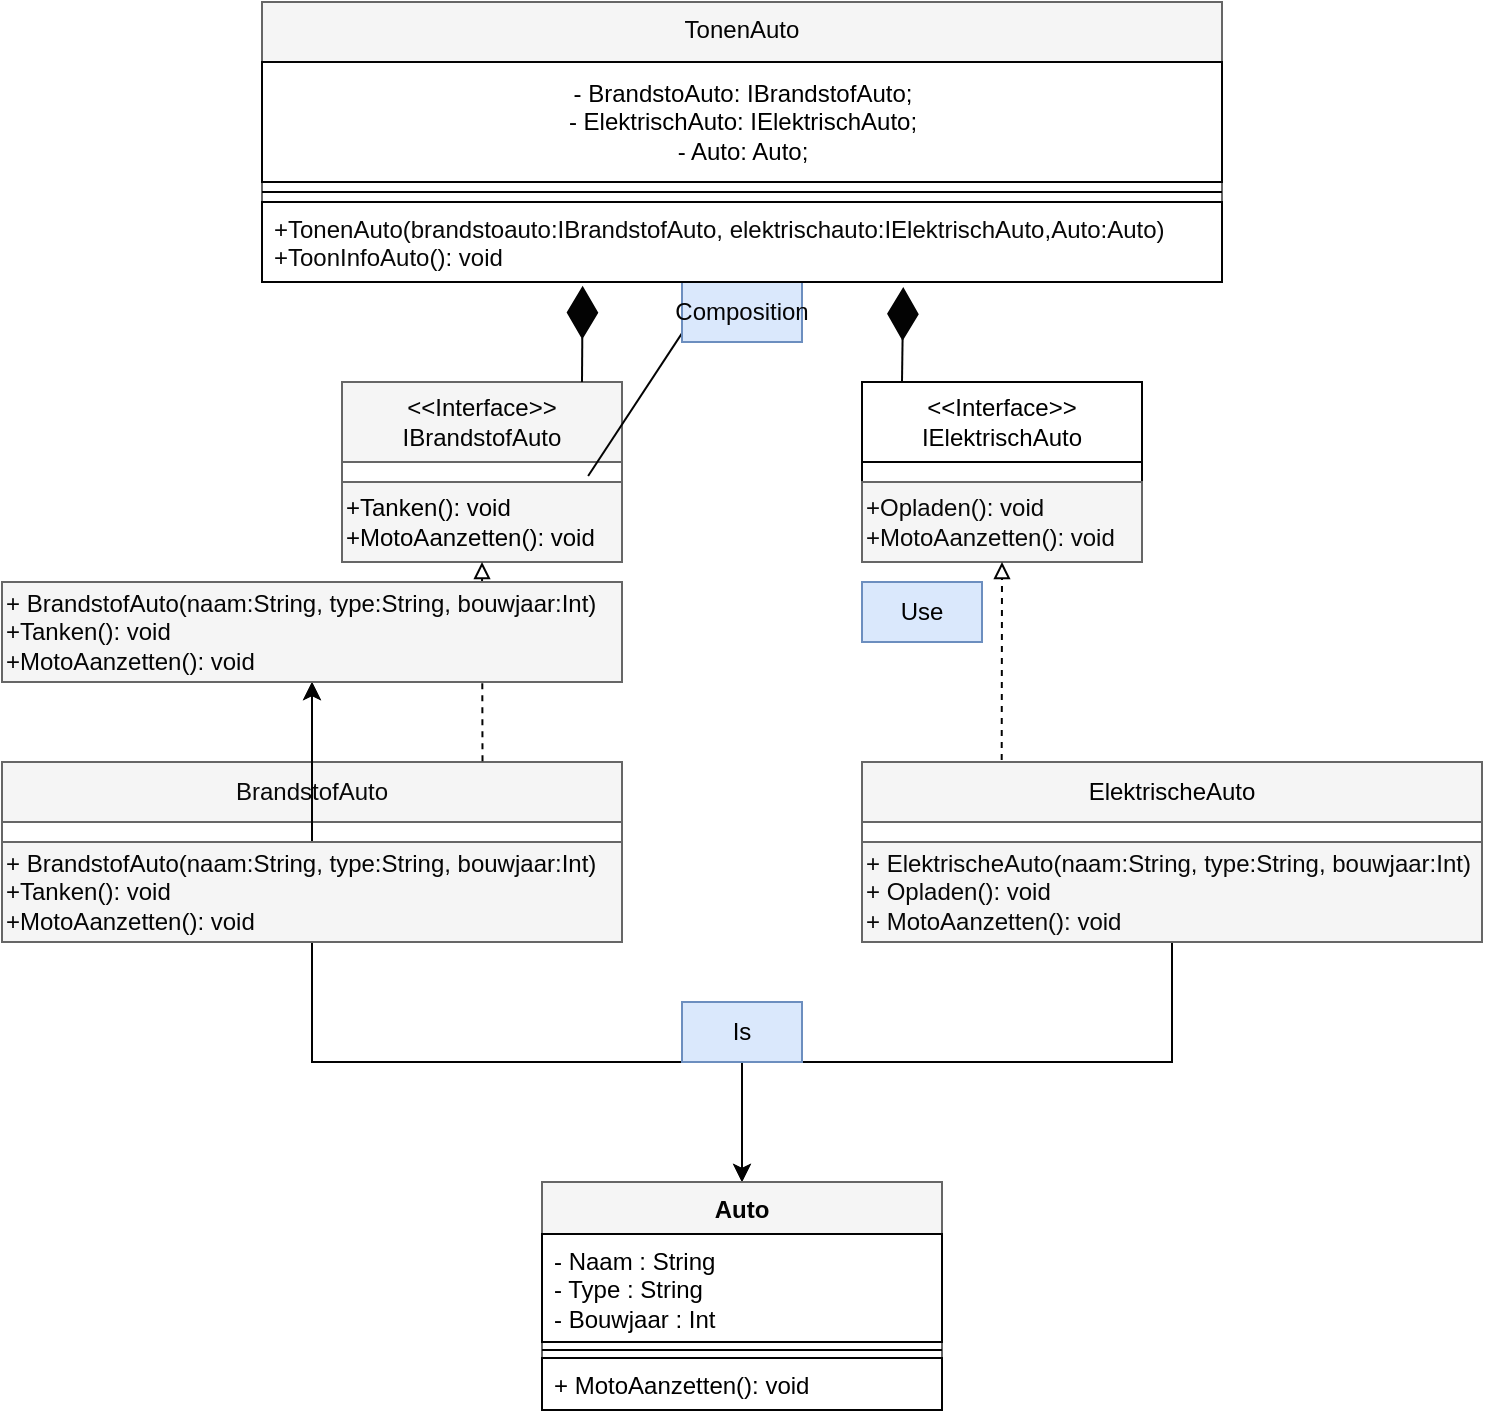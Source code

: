 <mxfile>
    <diagram id="IMpaOQ4hiIl60WFNixn_" name="Page-1">
        <mxGraphModel dx="1386" dy="784" grid="1" gridSize="10" guides="1" tooltips="1" connect="1" arrows="1" fold="1" page="1" pageScale="1" pageWidth="850" pageHeight="1100" background="#ffffff" math="0" shadow="0">
            <root>
                <mxCell id="0"/>
                <mxCell id="1" parent="0"/>
                <mxCell id="2" value="&lt;font color=&quot;#030303&quot;&gt;&amp;lt;&amp;lt;Interface&amp;gt;&amp;gt;&lt;br&gt;IBrandstofAuto&lt;/font&gt;" style="swimlane;fontStyle=0;childLayout=stackLayout;horizontal=1;startSize=40;horizontalStack=0;resizeParent=1;resizeParentMax=0;resizeLast=0;collapsible=1;marginBottom=0;whiteSpace=wrap;html=1;strokeColor=#666666;fillColor=#f5f5f5;fontColor=#333333;" parent="1" vertex="1">
                    <mxGeometry x="300" y="440" width="140" height="50" as="geometry"/>
                </mxCell>
                <mxCell id="19" value="" style="edgeStyle=none;html=1;strokeColor=#030303;fontColor=#000000;exitX=0.879;exitY=-0.075;exitDx=0;exitDy=0;exitPerimeter=0;" edge="1" parent="1" source="6" target="-0TBXb-f6-NKO0b1xfG4-29">
                    <mxGeometry relative="1" as="geometry"/>
                </mxCell>
                <mxCell id="6" value="&lt;font color=&quot;#000000&quot;&gt;+Tanken(): void&lt;br&gt;+MotoAanzetten(): void&lt;/font&gt;" style="rounded=0;whiteSpace=wrap;html=1;align=left;strokeColor=#666666;fillColor=#f5f5f5;fontColor=#333333;" parent="1" vertex="1">
                    <mxGeometry x="300" y="490" width="140" height="40" as="geometry"/>
                </mxCell>
                <mxCell id="7" value="&lt;font color=&quot;#000000&quot;&gt;&amp;lt;&amp;lt;Interface&amp;gt;&amp;gt;&lt;br&gt;IElektrischAuto&lt;/font&gt;" style="swimlane;fontStyle=0;childLayout=stackLayout;horizontal=1;startSize=40;horizontalStack=0;resizeParent=1;resizeParentMax=0;resizeLast=0;collapsible=1;marginBottom=0;whiteSpace=wrap;html=1;strokeColor=#030303;fillColor=#FFFFFF;" parent="1" vertex="1">
                    <mxGeometry x="560" y="440" width="140" height="50" as="geometry"/>
                </mxCell>
                <mxCell id="8" value="&lt;font color=&quot;#080808&quot;&gt;+Opladen(): void&lt;br&gt;+MotoAanzetten(): void&lt;/font&gt;" style="rounded=0;whiteSpace=wrap;html=1;align=left;fillColor=#f5f5f5;fontColor=#333333;strokeColor=#666666;" parent="1" vertex="1">
                    <mxGeometry x="560" y="490" width="140" height="40" as="geometry"/>
                </mxCell>
                <mxCell id="10" value="&lt;font color=&quot;#0a0a0a&quot;&gt;BrandstofAuto&lt;/font&gt;" style="swimlane;fontStyle=0;childLayout=stackLayout;horizontal=1;startSize=30;horizontalStack=0;resizeParent=1;resizeParentMax=0;resizeLast=0;collapsible=1;marginBottom=0;whiteSpace=wrap;html=1;strokeColor=#666666;fillColor=#f5f5f5;fontColor=#333333;" parent="1" vertex="1">
                    <mxGeometry x="130" y="630" width="310" height="40" as="geometry"/>
                </mxCell>
                <mxCell id="-0TBXb-f6-NKO0b1xfG4-35" style="edgeStyle=orthogonalEdgeStyle;rounded=0;orthogonalLoop=1;jettySize=auto;html=1;entryX=0.5;entryY=0;entryDx=0;entryDy=0;strokeColor=#030303;" parent="1" source="11" target="-0TBXb-f6-NKO0b1xfG4-30" edge="1">
                    <mxGeometry relative="1" as="geometry"/>
                </mxCell>
                <mxCell id="21" value="" style="edgeStyle=none;html=1;strokeColor=#030303;fontColor=#050505;" edge="1" parent="1" source="11" target="20">
                    <mxGeometry relative="1" as="geometry"/>
                </mxCell>
                <mxCell id="22" value="" style="edgeStyle=none;html=1;strokeColor=#030303;fontColor=#050505;" edge="1" parent="1" source="11" target="20">
                    <mxGeometry relative="1" as="geometry"/>
                </mxCell>
                <mxCell id="11" value="&lt;font color=&quot;#050505&quot;&gt;+ BrandstofAuto(naam:String, type:String, bouwjaar:Int)&lt;br&gt;+Tanken(): void&lt;br&gt;+MotoAanzetten(): void&lt;/font&gt;" style="rounded=0;whiteSpace=wrap;html=1;align=left;strokeColor=#666666;fillColor=#f5f5f5;fontColor=#333333;" parent="1" vertex="1">
                    <mxGeometry x="130" y="670" width="310" height="50" as="geometry"/>
                </mxCell>
                <mxCell id="16" value="&lt;font color=&quot;#000000&quot;&gt;ElektrischeAuto&lt;/font&gt;" style="swimlane;fontStyle=0;childLayout=stackLayout;horizontal=1;startSize=30;horizontalStack=0;resizeParent=1;resizeParentMax=0;resizeLast=0;collapsible=1;marginBottom=0;whiteSpace=wrap;html=1;strokeColor=#666666;fillColor=#f5f5f5;fontColor=#333333;" parent="1" vertex="1">
                    <mxGeometry x="560" y="630" width="310" height="50" as="geometry"/>
                </mxCell>
                <mxCell id="-0TBXb-f6-NKO0b1xfG4-34" style="edgeStyle=orthogonalEdgeStyle;rounded=0;orthogonalLoop=1;jettySize=auto;html=1;entryX=0.5;entryY=0;entryDx=0;entryDy=0;strokeColor=#030303;" parent="1" source="18" target="-0TBXb-f6-NKO0b1xfG4-30" edge="1">
                    <mxGeometry relative="1" as="geometry"/>
                </mxCell>
                <mxCell id="18" value="&lt;font color=&quot;#080808&quot;&gt;+ ElektrischeAuto(naam:String, type:String, bouwjaar:Int)&lt;br&gt;+ Opladen(): void&lt;br&gt;+ MotoAanzetten(): void&lt;/font&gt;" style="rounded=0;whiteSpace=wrap;html=1;align=left;strokeColor=#666666;fillColor=#f5f5f5;fontColor=#333333;" parent="1" vertex="1">
                    <mxGeometry x="560" y="670" width="310" height="50" as="geometry"/>
                </mxCell>
                <mxCell id="-0TBXb-f6-NKO0b1xfG4-18" value="" style="endArrow=diamondThin;endFill=1;endSize=24;html=1;rounded=0;entryX=0.668;entryY=1.062;entryDx=0;entryDy=0;entryPerimeter=0;strokeColor=#030303;" parent="1" target="-0TBXb-f6-NKO0b1xfG4-29" edge="1">
                    <mxGeometry width="160" relative="1" as="geometry">
                        <mxPoint x="580" y="440" as="sourcePoint"/>
                        <mxPoint x="580" y="340" as="targetPoint"/>
                    </mxGeometry>
                </mxCell>
                <mxCell id="-0TBXb-f6-NKO0b1xfG4-19" value="" style="endArrow=diamondThin;endFill=1;endSize=24;html=1;rounded=0;entryX=0.334;entryY=1.046;entryDx=0;entryDy=0;entryPerimeter=0;strokeColor=#030303;" parent="1" target="-0TBXb-f6-NKO0b1xfG4-29" edge="1">
                    <mxGeometry width="160" relative="1" as="geometry">
                        <mxPoint x="420" y="440" as="sourcePoint"/>
                        <mxPoint x="420" y="340" as="targetPoint"/>
                    </mxGeometry>
                </mxCell>
                <mxCell id="-0TBXb-f6-NKO0b1xfG4-20" value="" style="endArrow=block;html=1;rounded=0;entryX=0.5;entryY=1;entryDx=0;entryDy=0;exitX=0.775;exitY=-0.009;exitDx=0;exitDy=0;exitPerimeter=0;dashed=1;endFill=0;strokeColor=#030303;" parent="1" source="10" target="6" edge="1">
                    <mxGeometry width="50" height="50" relative="1" as="geometry">
                        <mxPoint x="370" y="620" as="sourcePoint"/>
                        <mxPoint x="420" y="570" as="targetPoint"/>
                    </mxGeometry>
                </mxCell>
                <mxCell id="-0TBXb-f6-NKO0b1xfG4-21" value="" style="endArrow=block;html=1;rounded=0;entryX=0.5;entryY=1;entryDx=0;entryDy=0;exitX=0.775;exitY=-0.009;exitDx=0;exitDy=0;exitPerimeter=0;dashed=1;endFill=0;strokeColor=#030303;" parent="1" target="8" edge="1">
                    <mxGeometry width="50" height="50" relative="1" as="geometry">
                        <mxPoint x="629.85" y="629" as="sourcePoint"/>
                        <mxPoint x="629.85" y="550" as="targetPoint"/>
                    </mxGeometry>
                </mxCell>
                <mxCell id="-0TBXb-f6-NKO0b1xfG4-22" value="Use" style="text;html=1;align=center;verticalAlign=middle;whiteSpace=wrap;rounded=0;strokeColor=#030303;" parent="1" vertex="1">
                    <mxGeometry x="360" y="550" width="60" height="30" as="geometry"/>
                </mxCell>
                <mxCell id="-0TBXb-f6-NKO0b1xfG4-23" value="&lt;font color=&quot;#000000&quot;&gt;Use&lt;/font&gt;" style="text;html=1;align=center;verticalAlign=middle;whiteSpace=wrap;rounded=0;strokeColor=#6c8ebf;fillColor=#dae8fc;" parent="1" vertex="1">
                    <mxGeometry x="560" y="540" width="60" height="30" as="geometry"/>
                </mxCell>
                <mxCell id="-0TBXb-f6-NKO0b1xfG4-24" value="&lt;font color=&quot;#050505&quot;&gt;Composition&lt;/font&gt;" style="text;html=1;align=center;verticalAlign=middle;whiteSpace=wrap;rounded=0;strokeColor=#6c8ebf;fillColor=#dae8fc;" parent="1" vertex="1">
                    <mxGeometry x="470" y="390" width="60" height="30" as="geometry"/>
                </mxCell>
                <mxCell id="-0TBXb-f6-NKO0b1xfG4-26" value="&lt;font style=&quot;font-weight: normal;&quot; color=&quot;#030303&quot;&gt;TonenAuto&lt;/font&gt;" style="swimlane;fontStyle=1;align=center;verticalAlign=top;childLayout=stackLayout;horizontal=1;startSize=30;horizontalStack=0;resizeParent=1;resizeParentMax=0;resizeLast=0;collapsible=1;marginBottom=0;whiteSpace=wrap;html=1;strokeColor=#666666;fillColor=#f5f5f5;fontColor=#333333;" parent="1" vertex="1">
                    <mxGeometry x="260" y="250" width="480" height="140" as="geometry"/>
                </mxCell>
                <mxCell id="-0TBXb-f6-NKO0b1xfG4-38" value="&lt;font color=&quot;#000000&quot;&gt;- BrandstoAuto: IBrandstofAuto;&lt;br&gt;- ElektrischAuto: IElektrischAuto;&lt;br&gt;- Auto: Auto;&lt;/font&gt;" style="text;html=1;align=center;verticalAlign=middle;resizable=0;points=[];autosize=1;strokeColor=#030303;" parent="-0TBXb-f6-NKO0b1xfG4-26" vertex="1">
                    <mxGeometry y="30" width="480" height="60" as="geometry"/>
                </mxCell>
                <mxCell id="-0TBXb-f6-NKO0b1xfG4-28" value="" style="line;strokeWidth=1;align=left;verticalAlign=middle;spacingTop=-1;spacingLeft=3;spacingRight=3;rotatable=0;labelPosition=right;points=[];portConstraint=eastwest;strokeColor=#030303;" parent="-0TBXb-f6-NKO0b1xfG4-26" vertex="1">
                    <mxGeometry y="90" width="480" height="10" as="geometry"/>
                </mxCell>
                <mxCell id="-0TBXb-f6-NKO0b1xfG4-29" value="&lt;font color=&quot;#080808&quot;&gt;+TonenAuto(brandstoauto:IBrandstofAuto, elektrischauto:IElektrischAuto,&lt;span style=&quot;text-align: center;&quot;&gt;Auto:Auto&lt;/span&gt;)&lt;br&gt;+ToonInfoAuto(): void&lt;/font&gt;" style="text;align=left;verticalAlign=top;spacingLeft=4;spacingRight=4;overflow=hidden;rotatable=0;points=[[0,0.5],[1,0.5]];portConstraint=eastwest;whiteSpace=wrap;html=1;strokeColor=#030303;" parent="-0TBXb-f6-NKO0b1xfG4-26" vertex="1">
                    <mxGeometry y="100" width="480" height="40" as="geometry"/>
                </mxCell>
                <mxCell id="-0TBXb-f6-NKO0b1xfG4-30" value="&lt;font color=&quot;#030303&quot;&gt;Auto&lt;/font&gt;" style="swimlane;fontStyle=1;align=center;verticalAlign=top;childLayout=stackLayout;horizontal=1;startSize=26;horizontalStack=0;resizeParent=1;resizeParentMax=0;resizeLast=0;collapsible=1;marginBottom=0;whiteSpace=wrap;html=1;strokeColor=#666666;fillColor=#f5f5f5;fontColor=#333333;" parent="1" vertex="1">
                    <mxGeometry x="400" y="840" width="200" height="114" as="geometry"/>
                </mxCell>
                <mxCell id="-0TBXb-f6-NKO0b1xfG4-31" value="&lt;font color=&quot;#000000&quot;&gt;- Naam : String&lt;br style=&quot;border-color: var(--border-color);&quot;&gt;&lt;span style=&quot;&quot;&gt;- Type : String&amp;nbsp;&lt;/span&gt;&lt;br style=&quot;border-color: var(--border-color);&quot;&gt;&lt;span style=&quot;&quot;&gt;- Bouwjaar : Int&lt;/span&gt;&lt;/font&gt;" style="text;align=left;verticalAlign=top;spacingLeft=4;spacingRight=4;overflow=hidden;rotatable=0;points=[[0,0.5],[1,0.5]];portConstraint=eastwest;whiteSpace=wrap;html=1;strokeColor=#030303;" parent="-0TBXb-f6-NKO0b1xfG4-30" vertex="1">
                    <mxGeometry y="26" width="200" height="54" as="geometry"/>
                </mxCell>
                <mxCell id="-0TBXb-f6-NKO0b1xfG4-32" value="" style="line;strokeWidth=1;align=left;verticalAlign=middle;spacingTop=-1;spacingLeft=3;spacingRight=3;rotatable=0;labelPosition=right;points=[];portConstraint=eastwest;strokeColor=#030303;" parent="-0TBXb-f6-NKO0b1xfG4-30" vertex="1">
                    <mxGeometry y="80" width="200" height="8" as="geometry"/>
                </mxCell>
                <mxCell id="-0TBXb-f6-NKO0b1xfG4-33" value="&lt;font color=&quot;#000000&quot;&gt;+ MotoAanzetten(): void&lt;/font&gt;" style="text;align=left;verticalAlign=top;spacingLeft=4;spacingRight=4;overflow=hidden;rotatable=0;points=[[0,0.5],[1,0.5]];portConstraint=eastwest;whiteSpace=wrap;html=1;strokeColor=#030303;" parent="-0TBXb-f6-NKO0b1xfG4-30" vertex="1">
                    <mxGeometry y="88" width="200" height="26" as="geometry"/>
                </mxCell>
                <mxCell id="-0TBXb-f6-NKO0b1xfG4-36" value="&lt;font color=&quot;#000000&quot;&gt;Is&lt;/font&gt;" style="text;html=1;align=center;verticalAlign=middle;whiteSpace=wrap;rounded=0;strokeColor=#6c8ebf;fillColor=#dae8fc;" parent="1" vertex="1">
                    <mxGeometry x="470" y="750" width="60" height="30" as="geometry"/>
                </mxCell>
                <mxCell id="20" value="&lt;font color=&quot;#050505&quot;&gt;+ BrandstofAuto(naam:String, type:String, bouwjaar:Int)&lt;br&gt;+Tanken(): void&lt;br&gt;+MotoAanzetten(): void&lt;/font&gt;" style="rounded=0;whiteSpace=wrap;html=1;align=left;strokeColor=#666666;fillColor=#f5f5f5;fontColor=#333333;" vertex="1" parent="1">
                    <mxGeometry x="130" y="540" width="310" height="50" as="geometry"/>
                </mxCell>
            </root>
        </mxGraphModel>
    </diagram>
</mxfile>